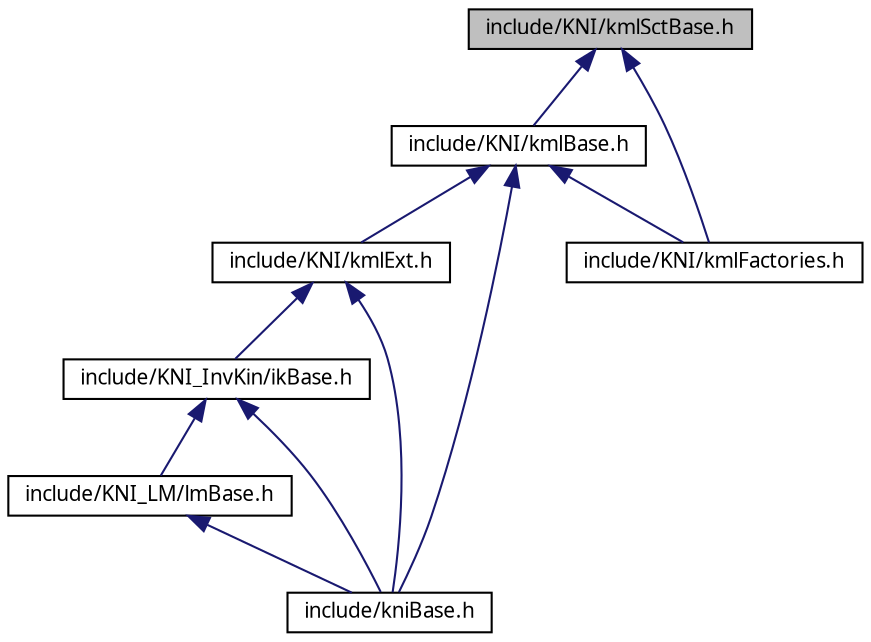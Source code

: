 digraph G
{
  edge [fontname="FreeSans.ttf",fontsize=10,labelfontname="FreeSans.ttf",labelfontsize=10];
  node [fontname="FreeSans.ttf",fontsize=10,shape=record];
  Node1 [label="include/KNI/kmlSctBase.h",height=0.2,width=0.4,color="black", fillcolor="grey75", style="filled" fontcolor="black"];
  Node1 -> Node2 [dir=back,color="midnightblue",fontsize=10,style="solid",fontname="FreeSans.ttf"];
  Node2 [label="include/KNI/kmlBase.h",height=0.2,width=0.4,color="black", fillcolor="white", style="filled",URL="$kmlBase_8h.html"];
  Node2 -> Node3 [dir=back,color="midnightblue",fontsize=10,style="solid",fontname="FreeSans.ttf"];
  Node3 [label="include/KNI/kmlExt.h",height=0.2,width=0.4,color="black", fillcolor="white", style="filled",URL="$kmlExt_8h.html"];
  Node3 -> Node4 [dir=back,color="midnightblue",fontsize=10,style="solid",fontname="FreeSans.ttf"];
  Node4 [label="include/KNI_InvKin/ikBase.h",height=0.2,width=0.4,color="black", fillcolor="white", style="filled",URL="$ikBase_8h.html"];
  Node4 -> Node5 [dir=back,color="midnightblue",fontsize=10,style="solid",fontname="FreeSans.ttf"];
  Node5 [label="include/KNI_LM/lmBase.h",height=0.2,width=0.4,color="black", fillcolor="white", style="filled",URL="$lmBase_8h.html"];
  Node5 -> Node6 [dir=back,color="midnightblue",fontsize=10,style="solid",fontname="FreeSans.ttf"];
  Node6 [label="include/kniBase.h",height=0.2,width=0.4,color="black", fillcolor="white", style="filled",URL="$kniBase_8h.html"];
  Node4 -> Node6 [dir=back,color="midnightblue",fontsize=10,style="solid",fontname="FreeSans.ttf"];
  Node3 -> Node6 [dir=back,color="midnightblue",fontsize=10,style="solid",fontname="FreeSans.ttf"];
  Node2 -> Node7 [dir=back,color="midnightblue",fontsize=10,style="solid",fontname="FreeSans.ttf"];
  Node7 [label="include/KNI/kmlFactories.h",height=0.2,width=0.4,color="black", fillcolor="white", style="filled",URL="$kmlFactories_8h.html"];
  Node2 -> Node6 [dir=back,color="midnightblue",fontsize=10,style="solid",fontname="FreeSans.ttf"];
  Node1 -> Node7 [dir=back,color="midnightblue",fontsize=10,style="solid",fontname="FreeSans.ttf"];
}
